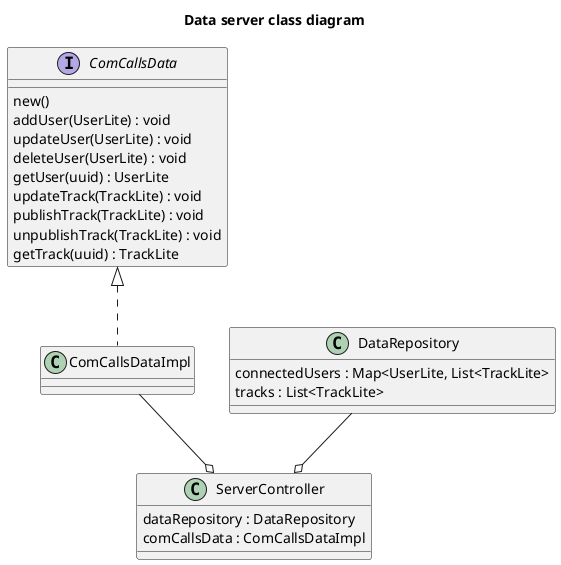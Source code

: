 @startuml Data server class diagram
title Data server class diagram

    interface ComCallsData{
        new()  
        addUser(UserLite) : void
        updateUser(UserLite) : void
        deleteUser(UserLite) : void
        getUser(uuid) : UserLite
        updateTrack(TrackLite) : void
        publishTrack(TrackLite) : void
        unpublishTrack(TrackLite) : void
        getTrack(uuid) : TrackLite
    }

    class ComCallsDataImpl implements ComCallsData {

    }

    class ServerController{
        dataRepository : DataRepository
        comCallsData : ComCallsDataImpl
    }

    class DataRepository {
        connectedUsers : Map<UserLite, List<TrackLite>
        tracks : List<TrackLite>
    }

    ComCallsDataImpl --o ServerController
    DataRepository --o ServerController
@enduml